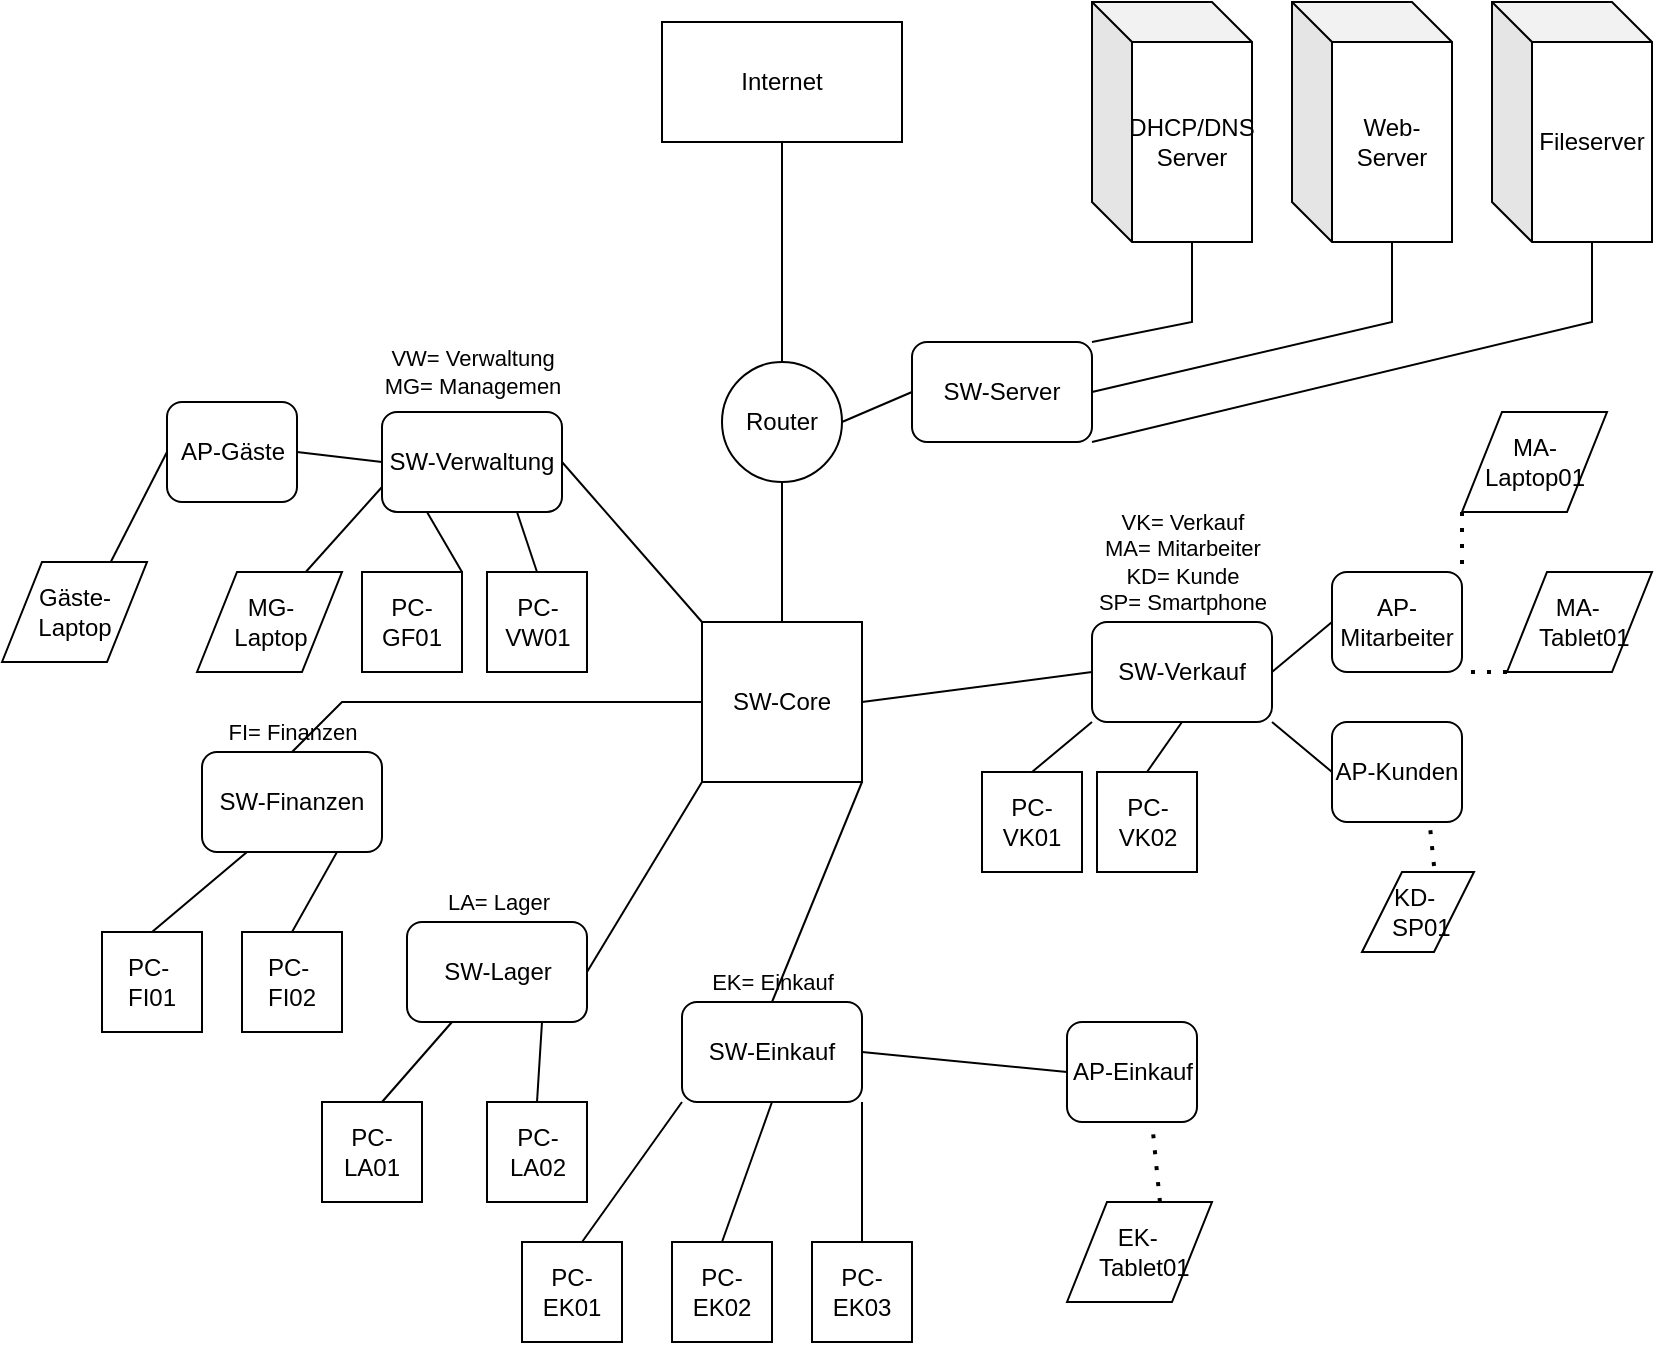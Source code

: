 <mxfile version="16.3.0" type="github">
  <diagram id="oN22EbAgv7MzUfUSaqUO" name="Page-1">
    <mxGraphModel dx="946" dy="527" grid="1" gridSize="10" guides="1" tooltips="1" connect="1" arrows="1" fold="1" page="1" pageScale="1" pageWidth="827" pageHeight="1169" math="0" shadow="0">
      <root>
        <mxCell id="0" />
        <mxCell id="1" parent="0" />
        <mxCell id="j659b9dgUSXwy1I3t3Zu-1" value="Internet" style="rounded=0;whiteSpace=wrap;html=1;" parent="1" vertex="1">
          <mxGeometry x="332" y="50" width="120" height="60" as="geometry" />
        </mxCell>
        <mxCell id="j659b9dgUSXwy1I3t3Zu-2" value="Router" style="ellipse;whiteSpace=wrap;html=1;aspect=fixed;" parent="1" vertex="1">
          <mxGeometry x="362" y="220" width="60" height="60" as="geometry" />
        </mxCell>
        <mxCell id="j659b9dgUSXwy1I3t3Zu-3" value="SW-Server" style="rounded=1;whiteSpace=wrap;html=1;" parent="1" vertex="1">
          <mxGeometry x="457" y="210" width="90" height="50" as="geometry" />
        </mxCell>
        <mxCell id="j659b9dgUSXwy1I3t3Zu-4" value="SW-Verkauf" style="rounded=1;whiteSpace=wrap;html=1;" parent="1" vertex="1">
          <mxGeometry x="547" y="350" width="90" height="50" as="geometry" />
        </mxCell>
        <mxCell id="j659b9dgUSXwy1I3t3Zu-5" value="DHCP/DNS&lt;br&gt;Server" style="shape=cube;whiteSpace=wrap;html=1;boundedLbl=1;backgroundOutline=1;darkOpacity=0.05;darkOpacity2=0.1;" parent="1" vertex="1">
          <mxGeometry x="547" y="40" width="80" height="120" as="geometry" />
        </mxCell>
        <mxCell id="j659b9dgUSXwy1I3t3Zu-6" value="Web-Server" style="shape=cube;whiteSpace=wrap;html=1;boundedLbl=1;backgroundOutline=1;darkOpacity=0.05;darkOpacity2=0.1;" parent="1" vertex="1">
          <mxGeometry x="647" y="40" width="80" height="120" as="geometry" />
        </mxCell>
        <mxCell id="j659b9dgUSXwy1I3t3Zu-7" value="Fileserver" style="shape=cube;whiteSpace=wrap;html=1;boundedLbl=1;backgroundOutline=1;darkOpacity=0.05;darkOpacity2=0.1;" parent="1" vertex="1">
          <mxGeometry x="747" y="40" width="80" height="120" as="geometry" />
        </mxCell>
        <mxCell id="j659b9dgUSXwy1I3t3Zu-9" value="" style="endArrow=none;html=1;rounded=0;entryX=0;entryY=0;entryDx=50;entryDy=120;entryPerimeter=0;exitX=1;exitY=0;exitDx=0;exitDy=0;" parent="1" source="j659b9dgUSXwy1I3t3Zu-3" target="j659b9dgUSXwy1I3t3Zu-5" edge="1">
          <mxGeometry width="50" height="50" relative="1" as="geometry">
            <mxPoint x="597" y="240" as="sourcePoint" />
            <mxPoint x="617" y="190" as="targetPoint" />
            <Array as="points">
              <mxPoint x="597" y="200" />
            </Array>
          </mxGeometry>
        </mxCell>
        <mxCell id="j659b9dgUSXwy1I3t3Zu-10" value="" style="endArrow=none;html=1;rounded=0;exitX=1;exitY=0.5;exitDx=0;exitDy=0;" parent="1" source="j659b9dgUSXwy1I3t3Zu-3" edge="1">
          <mxGeometry width="50" height="50" relative="1" as="geometry">
            <mxPoint x="697" y="240" as="sourcePoint" />
            <mxPoint x="697" y="160" as="targetPoint" />
            <Array as="points">
              <mxPoint x="697" y="200" />
            </Array>
          </mxGeometry>
        </mxCell>
        <mxCell id="j659b9dgUSXwy1I3t3Zu-11" value="" style="endArrow=none;html=1;rounded=0;exitX=1;exitY=1;exitDx=0;exitDy=0;" parent="1" source="j659b9dgUSXwy1I3t3Zu-3" edge="1">
          <mxGeometry width="50" height="50" relative="1" as="geometry">
            <mxPoint x="797" y="240" as="sourcePoint" />
            <mxPoint x="797" y="160" as="targetPoint" />
            <Array as="points">
              <mxPoint x="797" y="200" />
            </Array>
          </mxGeometry>
        </mxCell>
        <mxCell id="j659b9dgUSXwy1I3t3Zu-12" value="&lt;p&gt;SW-Core&lt;/p&gt;" style="rounded=0;whiteSpace=wrap;html=1;" parent="1" vertex="1">
          <mxGeometry x="352" y="350" width="80" height="80" as="geometry" />
        </mxCell>
        <mxCell id="j659b9dgUSXwy1I3t3Zu-13" value="" style="endArrow=none;html=1;rounded=0;entryX=0;entryY=0.5;entryDx=0;entryDy=0;" parent="1" target="j659b9dgUSXwy1I3t3Zu-4" edge="1">
          <mxGeometry width="50" height="50" relative="1" as="geometry">
            <mxPoint x="432" y="390" as="sourcePoint" />
            <mxPoint x="482" y="340" as="targetPoint" />
          </mxGeometry>
        </mxCell>
        <mxCell id="j659b9dgUSXwy1I3t3Zu-14" value="SW-Einkauf" style="rounded=1;whiteSpace=wrap;html=1;" parent="1" vertex="1">
          <mxGeometry x="342" y="540" width="90" height="50" as="geometry" />
        </mxCell>
        <mxCell id="j659b9dgUSXwy1I3t3Zu-15" value="" style="endArrow=none;html=1;rounded=0;entryX=1;entryY=1;entryDx=0;entryDy=0;exitX=0.5;exitY=0;exitDx=0;exitDy=0;" parent="1" source="j659b9dgUSXwy1I3t3Zu-14" target="j659b9dgUSXwy1I3t3Zu-12" edge="1">
          <mxGeometry width="50" height="50" relative="1" as="geometry">
            <mxPoint x="452" y="610" as="sourcePoint" />
            <mxPoint x="502" y="560" as="targetPoint" />
          </mxGeometry>
        </mxCell>
        <mxCell id="j659b9dgUSXwy1I3t3Zu-17" value="AP-Einkauf" style="rounded=1;whiteSpace=wrap;html=1;" parent="1" vertex="1">
          <mxGeometry x="534.5" y="550" width="65" height="50" as="geometry" />
        </mxCell>
        <mxCell id="j659b9dgUSXwy1I3t3Zu-18" value="" style="endArrow=none;html=1;rounded=0;entryX=1;entryY=0.5;entryDx=0;entryDy=0;exitX=0;exitY=0.5;exitDx=0;exitDy=0;" parent="1" source="j659b9dgUSXwy1I3t3Zu-17" target="j659b9dgUSXwy1I3t3Zu-14" edge="1">
          <mxGeometry width="50" height="50" relative="1" as="geometry">
            <mxPoint x="387" y="670" as="sourcePoint" />
            <mxPoint x="437" y="620" as="targetPoint" />
          </mxGeometry>
        </mxCell>
        <mxCell id="j659b9dgUSXwy1I3t3Zu-19" value="EK-&amp;nbsp; &amp;nbsp;Tablet01" style="shape=parallelogram;perimeter=parallelogramPerimeter;whiteSpace=wrap;html=1;fixedSize=1;" parent="1" vertex="1">
          <mxGeometry x="534.5" y="640" width="72.5" height="50" as="geometry" />
        </mxCell>
        <mxCell id="j659b9dgUSXwy1I3t3Zu-21" value="" style="endArrow=none;dashed=1;html=1;dashPattern=1 3;strokeWidth=2;rounded=0;exitX=0.641;exitY=0;exitDx=0;exitDy=0;exitPerimeter=0;" parent="1" source="j659b9dgUSXwy1I3t3Zu-19" edge="1">
          <mxGeometry width="50" height="50" relative="1" as="geometry">
            <mxPoint x="587" y="630" as="sourcePoint" />
            <mxPoint x="577" y="600" as="targetPoint" />
          </mxGeometry>
        </mxCell>
        <mxCell id="j659b9dgUSXwy1I3t3Zu-22" value="PC-EK03" style="whiteSpace=wrap;html=1;aspect=fixed;" parent="1" vertex="1">
          <mxGeometry x="407" y="660" width="50" height="50" as="geometry" />
        </mxCell>
        <mxCell id="j659b9dgUSXwy1I3t3Zu-23" value="PC-EK02" style="whiteSpace=wrap;html=1;aspect=fixed;" parent="1" vertex="1">
          <mxGeometry x="337" y="660" width="50" height="50" as="geometry" />
        </mxCell>
        <mxCell id="j659b9dgUSXwy1I3t3Zu-24" value="PC-EK01" style="whiteSpace=wrap;html=1;aspect=fixed;" parent="1" vertex="1">
          <mxGeometry x="262" y="660" width="50" height="50" as="geometry" />
        </mxCell>
        <mxCell id="j659b9dgUSXwy1I3t3Zu-25" value="" style="endArrow=none;html=1;rounded=0;entryX=0;entryY=1;entryDx=0;entryDy=0;exitX=0.5;exitY=0;exitDx=0;exitDy=0;" parent="1" target="j659b9dgUSXwy1I3t3Zu-14" edge="1">
          <mxGeometry width="50" height="50" relative="1" as="geometry">
            <mxPoint x="292" y="660" as="sourcePoint" />
            <mxPoint x="437" y="620" as="targetPoint" />
          </mxGeometry>
        </mxCell>
        <mxCell id="j659b9dgUSXwy1I3t3Zu-26" value="" style="endArrow=none;html=1;rounded=0;entryX=0.5;entryY=1;entryDx=0;entryDy=0;exitX=0.5;exitY=0;exitDx=0;exitDy=0;" parent="1" source="j659b9dgUSXwy1I3t3Zu-23" target="j659b9dgUSXwy1I3t3Zu-14" edge="1">
          <mxGeometry width="50" height="50" relative="1" as="geometry">
            <mxPoint x="387" y="670" as="sourcePoint" />
            <mxPoint x="437" y="620" as="targetPoint" />
          </mxGeometry>
        </mxCell>
        <mxCell id="j659b9dgUSXwy1I3t3Zu-27" value="" style="endArrow=none;html=1;rounded=0;entryX=1;entryY=1;entryDx=0;entryDy=0;exitX=0.5;exitY=0;exitDx=0;exitDy=0;" parent="1" source="j659b9dgUSXwy1I3t3Zu-22" target="j659b9dgUSXwy1I3t3Zu-14" edge="1">
          <mxGeometry width="50" height="50" relative="1" as="geometry">
            <mxPoint x="387" y="670" as="sourcePoint" />
            <mxPoint x="437" y="620" as="targetPoint" />
          </mxGeometry>
        </mxCell>
        <mxCell id="j659b9dgUSXwy1I3t3Zu-28" value="" style="endArrow=none;html=1;rounded=0;entryX=0.5;entryY=1;entryDx=0;entryDy=0;exitX=0.5;exitY=0;exitDx=0;exitDy=0;" parent="1" source="j659b9dgUSXwy1I3t3Zu-2" target="j659b9dgUSXwy1I3t3Zu-1" edge="1">
          <mxGeometry width="50" height="50" relative="1" as="geometry">
            <mxPoint x="692" y="270" as="sourcePoint" />
            <mxPoint x="742" y="220" as="targetPoint" />
          </mxGeometry>
        </mxCell>
        <mxCell id="j659b9dgUSXwy1I3t3Zu-29" value="" style="endArrow=none;html=1;rounded=0;entryX=0;entryY=0.5;entryDx=0;entryDy=0;exitX=1;exitY=0.5;exitDx=0;exitDy=0;" parent="1" source="j659b9dgUSXwy1I3t3Zu-2" target="j659b9dgUSXwy1I3t3Zu-3" edge="1">
          <mxGeometry width="50" height="50" relative="1" as="geometry">
            <mxPoint x="692" y="270" as="sourcePoint" />
            <mxPoint x="742" y="220" as="targetPoint" />
          </mxGeometry>
        </mxCell>
        <mxCell id="j659b9dgUSXwy1I3t3Zu-30" value="" style="endArrow=none;html=1;rounded=0;entryX=0.5;entryY=1;entryDx=0;entryDy=0;exitX=0.5;exitY=0;exitDx=0;exitDy=0;" parent="1" source="j659b9dgUSXwy1I3t3Zu-12" target="j659b9dgUSXwy1I3t3Zu-2" edge="1">
          <mxGeometry width="50" height="50" relative="1" as="geometry">
            <mxPoint x="692" y="270" as="sourcePoint" />
            <mxPoint x="742" y="220" as="targetPoint" />
          </mxGeometry>
        </mxCell>
        <mxCell id="j659b9dgUSXwy1I3t3Zu-31" value="AP-Mitarbeiter" style="rounded=1;whiteSpace=wrap;html=1;" parent="1" vertex="1">
          <mxGeometry x="667" y="325" width="65" height="50" as="geometry" />
        </mxCell>
        <mxCell id="j659b9dgUSXwy1I3t3Zu-32" value="AP-Kunden" style="rounded=1;whiteSpace=wrap;html=1;" parent="1" vertex="1">
          <mxGeometry x="667" y="400" width="65" height="50" as="geometry" />
        </mxCell>
        <mxCell id="j659b9dgUSXwy1I3t3Zu-34" value="MA-&amp;nbsp; &amp;nbsp;Tablet01" style="shape=parallelogram;perimeter=parallelogramPerimeter;whiteSpace=wrap;html=1;fixedSize=1;" parent="1" vertex="1">
          <mxGeometry x="754.5" y="325" width="72.5" height="50" as="geometry" />
        </mxCell>
        <mxCell id="j659b9dgUSXwy1I3t3Zu-35" value="MA-Laptop01" style="shape=parallelogram;perimeter=parallelogramPerimeter;whiteSpace=wrap;html=1;fixedSize=1;" parent="1" vertex="1">
          <mxGeometry x="732" y="245" width="72.5" height="50" as="geometry" />
        </mxCell>
        <mxCell id="j659b9dgUSXwy1I3t3Zu-36" value="KD-&amp;nbsp;&lt;br&gt;&amp;nbsp;SP01" style="shape=parallelogram;perimeter=parallelogramPerimeter;whiteSpace=wrap;html=1;fixedSize=1;" parent="1" vertex="1">
          <mxGeometry x="682" y="475" width="56" height="40" as="geometry" />
        </mxCell>
        <mxCell id="j659b9dgUSXwy1I3t3Zu-37" value="" style="endArrow=none;dashed=1;html=1;dashPattern=1 3;strokeWidth=2;rounded=0;entryX=1;entryY=0;entryDx=0;entryDy=0;exitX=0;exitY=1;exitDx=0;exitDy=0;" parent="1" source="j659b9dgUSXwy1I3t3Zu-35" target="j659b9dgUSXwy1I3t3Zu-31" edge="1">
          <mxGeometry width="50" height="50" relative="1" as="geometry">
            <mxPoint x="689.5" y="325" as="sourcePoint" />
            <mxPoint x="654.5" y="405" as="targetPoint" />
          </mxGeometry>
        </mxCell>
        <mxCell id="j659b9dgUSXwy1I3t3Zu-38" value="" style="endArrow=none;dashed=1;html=1;dashPattern=1 3;strokeWidth=2;rounded=0;entryX=1;entryY=1;entryDx=0;entryDy=0;exitX=0;exitY=1;exitDx=0;exitDy=0;" parent="1" source="j659b9dgUSXwy1I3t3Zu-34" target="j659b9dgUSXwy1I3t3Zu-31" edge="1">
          <mxGeometry width="50" height="50" relative="1" as="geometry">
            <mxPoint x="724.5" y="335" as="sourcePoint" />
            <mxPoint x="699.5" y="370" as="targetPoint" />
          </mxGeometry>
        </mxCell>
        <mxCell id="j659b9dgUSXwy1I3t3Zu-39" value="" style="endArrow=none;dashed=1;html=1;dashPattern=1 3;strokeWidth=2;rounded=0;entryX=0.75;entryY=1;entryDx=0;entryDy=0;exitX=0.643;exitY=-0.075;exitDx=0;exitDy=0;exitPerimeter=0;" parent="1" source="j659b9dgUSXwy1I3t3Zu-36" target="j659b9dgUSXwy1I3t3Zu-32" edge="1">
          <mxGeometry width="50" height="50" relative="1" as="geometry">
            <mxPoint x="604.5" y="455" as="sourcePoint" />
            <mxPoint x="654.5" y="405" as="targetPoint" />
          </mxGeometry>
        </mxCell>
        <mxCell id="j659b9dgUSXwy1I3t3Zu-40" value="" style="endArrow=none;html=1;rounded=0;exitX=1;exitY=0.5;exitDx=0;exitDy=0;entryX=0;entryY=0.5;entryDx=0;entryDy=0;" parent="1" source="j659b9dgUSXwy1I3t3Zu-4" target="j659b9dgUSXwy1I3t3Zu-31" edge="1">
          <mxGeometry width="50" height="50" relative="1" as="geometry">
            <mxPoint x="677.5" y="460" as="sourcePoint" />
            <mxPoint x="727.5" y="410" as="targetPoint" />
          </mxGeometry>
        </mxCell>
        <mxCell id="j659b9dgUSXwy1I3t3Zu-41" value="" style="endArrow=none;html=1;rounded=0;exitX=1;exitY=1;exitDx=0;exitDy=0;entryX=0;entryY=0.5;entryDx=0;entryDy=0;" parent="1" source="j659b9dgUSXwy1I3t3Zu-4" target="j659b9dgUSXwy1I3t3Zu-32" edge="1">
          <mxGeometry width="50" height="50" relative="1" as="geometry">
            <mxPoint x="557.5" y="400" as="sourcePoint" />
            <mxPoint x="707.5" y="400" as="targetPoint" />
          </mxGeometry>
        </mxCell>
        <mxCell id="j659b9dgUSXwy1I3t3Zu-42" value="PC-VK01" style="whiteSpace=wrap;html=1;aspect=fixed;" parent="1" vertex="1">
          <mxGeometry x="492" y="425" width="50" height="50" as="geometry" />
        </mxCell>
        <mxCell id="j659b9dgUSXwy1I3t3Zu-43" value="PC-VK02" style="whiteSpace=wrap;html=1;aspect=fixed;" parent="1" vertex="1">
          <mxGeometry x="549.5" y="425" width="50" height="50" as="geometry" />
        </mxCell>
        <mxCell id="j659b9dgUSXwy1I3t3Zu-44" value="" style="endArrow=none;html=1;rounded=0;entryX=0;entryY=1;entryDx=0;entryDy=0;exitX=0.5;exitY=0;exitDx=0;exitDy=0;" parent="1" source="j659b9dgUSXwy1I3t3Zu-42" target="j659b9dgUSXwy1I3t3Zu-4" edge="1">
          <mxGeometry width="50" height="50" relative="1" as="geometry">
            <mxPoint x="507.5" y="560" as="sourcePoint" />
            <mxPoint x="557.5" y="510" as="targetPoint" />
          </mxGeometry>
        </mxCell>
        <mxCell id="j659b9dgUSXwy1I3t3Zu-45" value="" style="endArrow=none;html=1;rounded=0;entryX=0.5;entryY=1;entryDx=0;entryDy=0;exitX=0.5;exitY=0;exitDx=0;exitDy=0;" parent="1" source="j659b9dgUSXwy1I3t3Zu-43" target="j659b9dgUSXwy1I3t3Zu-4" edge="1">
          <mxGeometry width="50" height="50" relative="1" as="geometry">
            <mxPoint x="567.5" y="550" as="sourcePoint" />
            <mxPoint x="467.5" y="425" as="targetPoint" />
          </mxGeometry>
        </mxCell>
        <mxCell id="j659b9dgUSXwy1I3t3Zu-46" value="SW-Lager" style="rounded=1;whiteSpace=wrap;html=1;" parent="1" vertex="1">
          <mxGeometry x="204.5" y="500" width="90" height="50" as="geometry" />
        </mxCell>
        <mxCell id="j659b9dgUSXwy1I3t3Zu-47" value="SW-Finanzen" style="rounded=1;whiteSpace=wrap;html=1;" parent="1" vertex="1">
          <mxGeometry x="102" y="415" width="90" height="50" as="geometry" />
        </mxCell>
        <mxCell id="j659b9dgUSXwy1I3t3Zu-48" value="SW-Verwaltung" style="rounded=1;whiteSpace=wrap;html=1;" parent="1" vertex="1">
          <mxGeometry x="192" y="245" width="90" height="50" as="geometry" />
        </mxCell>
        <mxCell id="j659b9dgUSXwy1I3t3Zu-49" value="" style="endArrow=none;html=1;rounded=0;entryX=1;entryY=0.5;entryDx=0;entryDy=0;" parent="1" target="j659b9dgUSXwy1I3t3Zu-46" edge="1">
          <mxGeometry width="50" height="50" relative="1" as="geometry">
            <mxPoint x="352" y="430" as="sourcePoint" />
            <mxPoint x="402" y="380" as="targetPoint" />
          </mxGeometry>
        </mxCell>
        <mxCell id="j659b9dgUSXwy1I3t3Zu-50" value="" style="endArrow=none;html=1;rounded=0;exitX=0;exitY=0.5;exitDx=0;exitDy=0;entryX=0.5;entryY=0;entryDx=0;entryDy=0;" parent="1" source="j659b9dgUSXwy1I3t3Zu-12" target="j659b9dgUSXwy1I3t3Zu-47" edge="1">
          <mxGeometry width="50" height="50" relative="1" as="geometry">
            <mxPoint x="352" y="430" as="sourcePoint" />
            <mxPoint x="402" y="380" as="targetPoint" />
            <Array as="points">
              <mxPoint x="172" y="390" />
            </Array>
          </mxGeometry>
        </mxCell>
        <mxCell id="j659b9dgUSXwy1I3t3Zu-51" value="" style="endArrow=none;html=1;rounded=0;exitX=0;exitY=0;exitDx=0;exitDy=0;entryX=1;entryY=0.5;entryDx=0;entryDy=0;" parent="1" source="j659b9dgUSXwy1I3t3Zu-12" target="j659b9dgUSXwy1I3t3Zu-48" edge="1">
          <mxGeometry width="50" height="50" relative="1" as="geometry">
            <mxPoint x="352" y="430" as="sourcePoint" />
            <mxPoint x="402" y="380" as="targetPoint" />
          </mxGeometry>
        </mxCell>
        <mxCell id="j659b9dgUSXwy1I3t3Zu-52" value="AP-Gäste" style="rounded=1;whiteSpace=wrap;html=1;" parent="1" vertex="1">
          <mxGeometry x="84.5" y="240" width="65" height="50" as="geometry" />
        </mxCell>
        <mxCell id="j659b9dgUSXwy1I3t3Zu-53" value="" style="endArrow=none;html=1;rounded=0;entryX=0;entryY=0.5;entryDx=0;entryDy=0;exitX=1;exitY=0.5;exitDx=0;exitDy=0;" parent="1" source="j659b9dgUSXwy1I3t3Zu-52" target="j659b9dgUSXwy1I3t3Zu-48" edge="1">
          <mxGeometry width="50" height="50" relative="1" as="geometry">
            <mxPoint x="412" y="435" as="sourcePoint" />
            <mxPoint x="462" y="385" as="targetPoint" />
          </mxGeometry>
        </mxCell>
        <mxCell id="j659b9dgUSXwy1I3t3Zu-54" value="PC-LA02" style="whiteSpace=wrap;html=1;aspect=fixed;" parent="1" vertex="1">
          <mxGeometry x="244.5" y="590" width="50" height="50" as="geometry" />
        </mxCell>
        <mxCell id="j659b9dgUSXwy1I3t3Zu-55" value="PC- LA01" style="whiteSpace=wrap;html=1;aspect=fixed;" parent="1" vertex="1">
          <mxGeometry x="162" y="590" width="50" height="50" as="geometry" />
        </mxCell>
        <mxCell id="j659b9dgUSXwy1I3t3Zu-56" value="PC-&amp;nbsp; FI01" style="whiteSpace=wrap;html=1;aspect=fixed;" parent="1" vertex="1">
          <mxGeometry x="52" y="505" width="50" height="50" as="geometry" />
        </mxCell>
        <mxCell id="j659b9dgUSXwy1I3t3Zu-57" value="PC-&amp;nbsp;&lt;br&gt;FI02" style="whiteSpace=wrap;html=1;aspect=fixed;" parent="1" vertex="1">
          <mxGeometry x="122" y="505" width="50" height="50" as="geometry" />
        </mxCell>
        <mxCell id="j659b9dgUSXwy1I3t3Zu-59" value="" style="endArrow=none;html=1;rounded=0;entryX=0.5;entryY=0;entryDx=0;entryDy=0;exitX=0.75;exitY=1;exitDx=0;exitDy=0;" parent="1" source="j659b9dgUSXwy1I3t3Zu-46" target="j659b9dgUSXwy1I3t3Zu-54" edge="1">
          <mxGeometry width="50" height="50" relative="1" as="geometry">
            <mxPoint x="284.5" y="555" as="sourcePoint" />
            <mxPoint x="164.5" y="640" as="targetPoint" />
          </mxGeometry>
        </mxCell>
        <mxCell id="j659b9dgUSXwy1I3t3Zu-60" value="" style="endArrow=none;html=1;rounded=0;entryX=0.25;entryY=1;entryDx=0;entryDy=0;exitX=0.75;exitY=0;exitDx=0;exitDy=0;" parent="1" target="j659b9dgUSXwy1I3t3Zu-46" edge="1">
          <mxGeometry width="50" height="50" relative="1" as="geometry">
            <mxPoint x="192" y="590" as="sourcePoint" />
            <mxPoint x="464.5" y="390" as="targetPoint" />
          </mxGeometry>
        </mxCell>
        <mxCell id="j659b9dgUSXwy1I3t3Zu-61" value="" style="endArrow=none;html=1;rounded=0;entryX=0.75;entryY=1;entryDx=0;entryDy=0;exitX=0.5;exitY=0;exitDx=0;exitDy=0;" parent="1" source="j659b9dgUSXwy1I3t3Zu-57" target="j659b9dgUSXwy1I3t3Zu-47" edge="1">
          <mxGeometry width="50" height="50" relative="1" as="geometry">
            <mxPoint x="269.5" y="515" as="sourcePoint" />
            <mxPoint x="304.5" y="475" as="targetPoint" />
          </mxGeometry>
        </mxCell>
        <mxCell id="j659b9dgUSXwy1I3t3Zu-62" value="" style="endArrow=none;html=1;rounded=0;entryX=0.25;entryY=1;entryDx=0;entryDy=0;exitX=0.5;exitY=0;exitDx=0;exitDy=0;" parent="1" source="j659b9dgUSXwy1I3t3Zu-56" target="j659b9dgUSXwy1I3t3Zu-47" edge="1">
          <mxGeometry width="50" height="50" relative="1" as="geometry">
            <mxPoint x="157" y="515" as="sourcePoint" />
            <mxPoint x="179.5" y="475" as="targetPoint" />
          </mxGeometry>
        </mxCell>
        <mxCell id="j659b9dgUSXwy1I3t3Zu-63" value="Gäste-Laptop" style="shape=parallelogram;perimeter=parallelogramPerimeter;whiteSpace=wrap;html=1;fixedSize=1;" parent="1" vertex="1">
          <mxGeometry x="2" y="320" width="72.5" height="50" as="geometry" />
        </mxCell>
        <mxCell id="j659b9dgUSXwy1I3t3Zu-64" value="" style="endArrow=none;html=1;rounded=0;entryX=0;entryY=0.5;entryDx=0;entryDy=0;exitX=0.75;exitY=0;exitDx=0;exitDy=0;" parent="1" source="j659b9dgUSXwy1I3t3Zu-63" target="j659b9dgUSXwy1I3t3Zu-52" edge="1">
          <mxGeometry width="50" height="50" relative="1" as="geometry">
            <mxPoint x="834.5" y="370" as="sourcePoint" />
            <mxPoint x="884.5" y="320" as="targetPoint" />
          </mxGeometry>
        </mxCell>
        <mxCell id="j659b9dgUSXwy1I3t3Zu-65" value="PC-VW01" style="whiteSpace=wrap;html=1;aspect=fixed;" parent="1" vertex="1">
          <mxGeometry x="244.5" y="325" width="50" height="50" as="geometry" />
        </mxCell>
        <mxCell id="j659b9dgUSXwy1I3t3Zu-66" value="PC-GF01" style="whiteSpace=wrap;html=1;aspect=fixed;" parent="1" vertex="1">
          <mxGeometry x="182" y="325" width="50" height="50" as="geometry" />
        </mxCell>
        <mxCell id="j659b9dgUSXwy1I3t3Zu-67" value="MG-&lt;br&gt;Laptop" style="shape=parallelogram;perimeter=parallelogramPerimeter;whiteSpace=wrap;html=1;fixedSize=1;" parent="1" vertex="1">
          <mxGeometry x="99.5" y="325" width="72.5" height="50" as="geometry" />
        </mxCell>
        <mxCell id="j659b9dgUSXwy1I3t3Zu-68" value="" style="endArrow=none;html=1;rounded=0;exitX=0.25;exitY=1;exitDx=0;exitDy=0;entryX=1;entryY=0;entryDx=0;entryDy=0;" parent="1" source="j659b9dgUSXwy1I3t3Zu-48" target="j659b9dgUSXwy1I3t3Zu-66" edge="1">
          <mxGeometry width="50" height="50" relative="1" as="geometry">
            <mxPoint x="-28" y="435" as="sourcePoint" />
            <mxPoint x="102" y="425" as="targetPoint" />
          </mxGeometry>
        </mxCell>
        <mxCell id="j659b9dgUSXwy1I3t3Zu-71" value="" style="endArrow=none;html=1;rounded=0;entryX=0.75;entryY=1;entryDx=0;entryDy=0;exitX=0.5;exitY=0;exitDx=0;exitDy=0;" parent="1" source="j659b9dgUSXwy1I3t3Zu-65" target="j659b9dgUSXwy1I3t3Zu-48" edge="1">
          <mxGeometry width="50" height="50" relative="1" as="geometry">
            <mxPoint x="462" y="555" as="sourcePoint" />
            <mxPoint x="512" y="505" as="targetPoint" />
          </mxGeometry>
        </mxCell>
        <mxCell id="j659b9dgUSXwy1I3t3Zu-72" value="" style="endArrow=none;html=1;rounded=0;exitX=0;exitY=0.75;exitDx=0;exitDy=0;entryX=0.75;entryY=0;entryDx=0;entryDy=0;" parent="1" source="j659b9dgUSXwy1I3t3Zu-48" target="j659b9dgUSXwy1I3t3Zu-67" edge="1">
          <mxGeometry width="50" height="50" relative="1" as="geometry">
            <mxPoint x="462" y="555" as="sourcePoint" />
            <mxPoint x="512" y="505" as="targetPoint" />
          </mxGeometry>
        </mxCell>
        <mxCell id="j659b9dgUSXwy1I3t3Zu-74" value="VK= Verkauf&lt;br&gt;MA= Mitarbeiter&lt;br&gt;KD= Kunde&lt;br&gt;SP= Smartphone" style="text;html=1;align=center;verticalAlign=middle;resizable=0;points=[];autosize=1;strokeColor=none;fillColor=none;fontSize=11;fontFamily=Helvetica;" parent="1" vertex="1">
          <mxGeometry x="542" y="290" width="100" height="60" as="geometry" />
        </mxCell>
        <mxCell id="j659b9dgUSXwy1I3t3Zu-75" value="EK= Einkauf&lt;br&gt;" style="text;html=1;align=center;verticalAlign=middle;resizable=0;points=[];autosize=1;strokeColor=none;fillColor=none;fontSize=11;fontFamily=Helvetica;" parent="1" vertex="1">
          <mxGeometry x="347" y="520" width="80" height="20" as="geometry" />
        </mxCell>
        <mxCell id="j659b9dgUSXwy1I3t3Zu-76" value="LA= Lager" style="text;html=1;align=center;verticalAlign=middle;resizable=0;points=[];autosize=1;strokeColor=none;fillColor=none;fontSize=11;fontFamily=Helvetica;" parent="1" vertex="1">
          <mxGeometry x="214.5" y="480" width="70" height="20" as="geometry" />
        </mxCell>
        <mxCell id="j659b9dgUSXwy1I3t3Zu-77" value="FI= Finanzen" style="text;html=1;align=center;verticalAlign=middle;resizable=0;points=[];autosize=1;strokeColor=none;fillColor=none;fontSize=11;fontFamily=Helvetica;" parent="1" vertex="1">
          <mxGeometry x="107" y="395" width="80" height="20" as="geometry" />
        </mxCell>
        <mxCell id="j659b9dgUSXwy1I3t3Zu-78" value="VW= Verwaltung&lt;br&gt;MG= Managemen" style="text;html=1;align=center;verticalAlign=middle;resizable=0;points=[];autosize=1;strokeColor=none;fillColor=none;fontSize=11;fontFamily=Helvetica;" parent="1" vertex="1">
          <mxGeometry x="187" y="210" width="100" height="30" as="geometry" />
        </mxCell>
      </root>
    </mxGraphModel>
  </diagram>
</mxfile>
